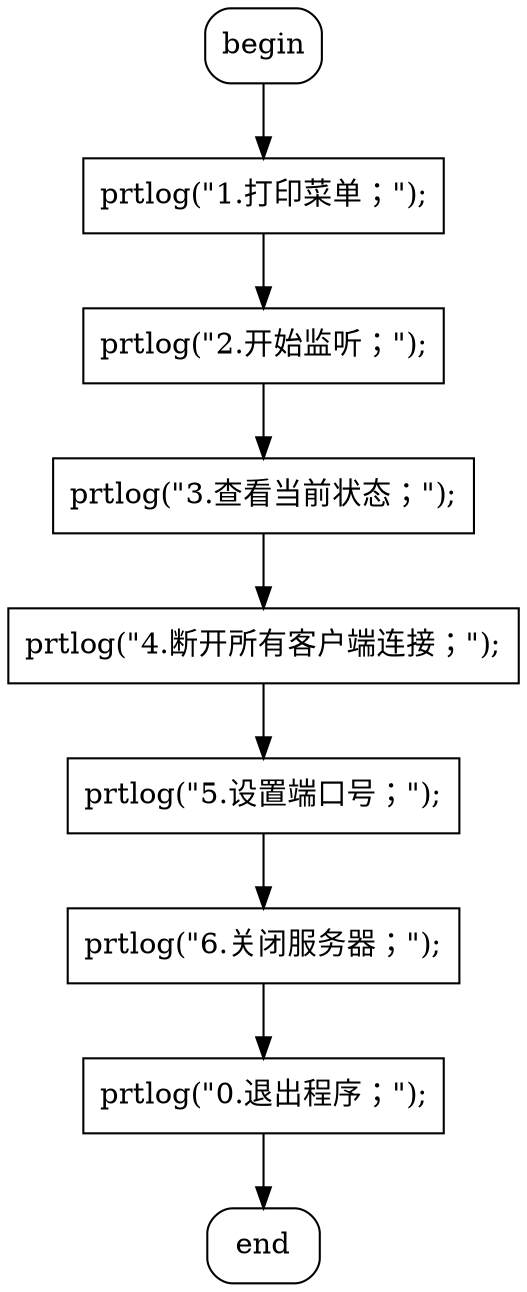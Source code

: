 digraph {
graph [splines=polyline];
D0 [shape=box, style=rounded, label="begin"];
{rank = sink; D1 [shape=box, style=rounded, label="end"];}
D4 [shape=box, label="prtlog(\"1.打印菜单；\");"];
D6 [shape=box, label="prtlog(\"2.开始监听；\");"];
D8 [shape=box, label="prtlog(\"3.查看当前状态；\");"];
D10 [shape=box, label="prtlog(\"4.断开所有客户端连接；\");"];
D12 [shape=box, label="prtlog(\"5.设置端口号；\");"];
D14 [shape=box, label="prtlog(\"6.关闭服务器；\");"];
D16 [shape=box, label="prtlog(\"0.退出程序；\");"];
D4 -> D6;
D6 -> D8;
D8 -> D10;
D10 -> D12;
D12 -> D14;
D14 -> D16;
D16 -> D1;
D0 -> D4;
}
